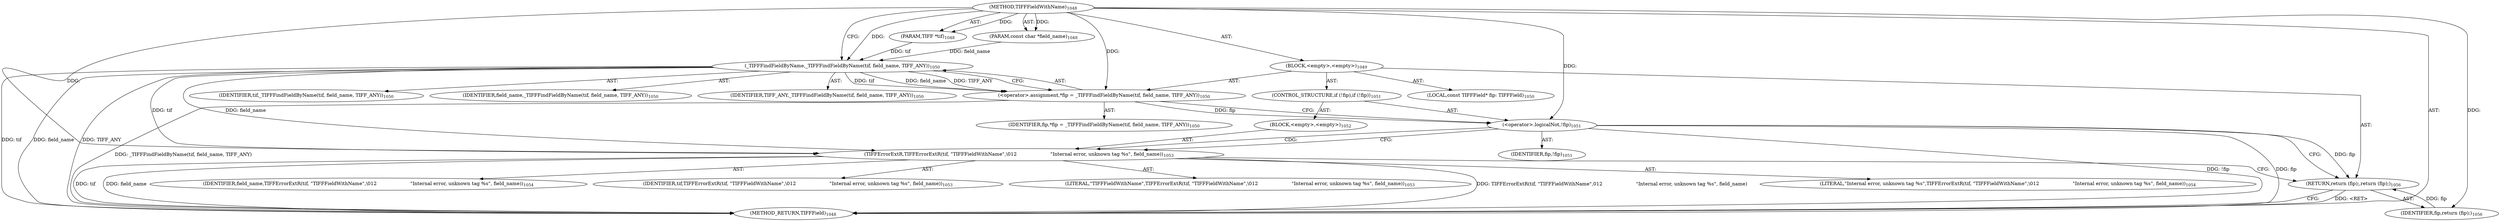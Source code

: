digraph "TIFFFieldWithName" {  
"27655" [label = <(METHOD,TIFFFieldWithName)<SUB>1048</SUB>> ]
"27656" [label = <(PARAM,TIFF *tif)<SUB>1048</SUB>> ]
"27657" [label = <(PARAM,const char *field_name)<SUB>1048</SUB>> ]
"27658" [label = <(BLOCK,&lt;empty&gt;,&lt;empty&gt;)<SUB>1049</SUB>> ]
"27659" [label = <(LOCAL,const TIFFField* fip: TIFFField)<SUB>1050</SUB>> ]
"27660" [label = <(&lt;operator&gt;.assignment,*fip = _TIFFFindFieldByName(tif, field_name, TIFF_ANY))<SUB>1050</SUB>> ]
"27661" [label = <(IDENTIFIER,fip,*fip = _TIFFFindFieldByName(tif, field_name, TIFF_ANY))<SUB>1050</SUB>> ]
"27662" [label = <(_TIFFFindFieldByName,_TIFFFindFieldByName(tif, field_name, TIFF_ANY))<SUB>1050</SUB>> ]
"27663" [label = <(IDENTIFIER,tif,_TIFFFindFieldByName(tif, field_name, TIFF_ANY))<SUB>1050</SUB>> ]
"27664" [label = <(IDENTIFIER,field_name,_TIFFFindFieldByName(tif, field_name, TIFF_ANY))<SUB>1050</SUB>> ]
"27665" [label = <(IDENTIFIER,TIFF_ANY,_TIFFFindFieldByName(tif, field_name, TIFF_ANY))<SUB>1050</SUB>> ]
"27666" [label = <(CONTROL_STRUCTURE,if (!fip),if (!fip))<SUB>1051</SUB>> ]
"27667" [label = <(&lt;operator&gt;.logicalNot,!fip)<SUB>1051</SUB>> ]
"27668" [label = <(IDENTIFIER,fip,!fip)<SUB>1051</SUB>> ]
"27669" [label = <(BLOCK,&lt;empty&gt;,&lt;empty&gt;)<SUB>1052</SUB>> ]
"27670" [label = <(TIFFErrorExtR,TIFFErrorExtR(tif, &quot;TIFFFieldWithName&quot;,\012                      &quot;Internal error, unknown tag %s&quot;, field_name))<SUB>1053</SUB>> ]
"27671" [label = <(IDENTIFIER,tif,TIFFErrorExtR(tif, &quot;TIFFFieldWithName&quot;,\012                      &quot;Internal error, unknown tag %s&quot;, field_name))<SUB>1053</SUB>> ]
"27672" [label = <(LITERAL,&quot;TIFFFieldWithName&quot;,TIFFErrorExtR(tif, &quot;TIFFFieldWithName&quot;,\012                      &quot;Internal error, unknown tag %s&quot;, field_name))<SUB>1053</SUB>> ]
"27673" [label = <(LITERAL,&quot;Internal error, unknown tag %s&quot;,TIFFErrorExtR(tif, &quot;TIFFFieldWithName&quot;,\012                      &quot;Internal error, unknown tag %s&quot;, field_name))<SUB>1054</SUB>> ]
"27674" [label = <(IDENTIFIER,field_name,TIFFErrorExtR(tif, &quot;TIFFFieldWithName&quot;,\012                      &quot;Internal error, unknown tag %s&quot;, field_name))<SUB>1054</SUB>> ]
"27675" [label = <(RETURN,return (fip);,return (fip);)<SUB>1056</SUB>> ]
"27676" [label = <(IDENTIFIER,fip,return (fip);)<SUB>1056</SUB>> ]
"27677" [label = <(METHOD_RETURN,TIFFField)<SUB>1048</SUB>> ]
  "27655" -> "27656"  [ label = "AST: "] 
  "27655" -> "27657"  [ label = "AST: "] 
  "27655" -> "27658"  [ label = "AST: "] 
  "27655" -> "27677"  [ label = "AST: "] 
  "27658" -> "27659"  [ label = "AST: "] 
  "27658" -> "27660"  [ label = "AST: "] 
  "27658" -> "27666"  [ label = "AST: "] 
  "27658" -> "27675"  [ label = "AST: "] 
  "27660" -> "27661"  [ label = "AST: "] 
  "27660" -> "27662"  [ label = "AST: "] 
  "27662" -> "27663"  [ label = "AST: "] 
  "27662" -> "27664"  [ label = "AST: "] 
  "27662" -> "27665"  [ label = "AST: "] 
  "27666" -> "27667"  [ label = "AST: "] 
  "27666" -> "27669"  [ label = "AST: "] 
  "27667" -> "27668"  [ label = "AST: "] 
  "27669" -> "27670"  [ label = "AST: "] 
  "27670" -> "27671"  [ label = "AST: "] 
  "27670" -> "27672"  [ label = "AST: "] 
  "27670" -> "27673"  [ label = "AST: "] 
  "27670" -> "27674"  [ label = "AST: "] 
  "27675" -> "27676"  [ label = "AST: "] 
  "27660" -> "27667"  [ label = "CFG: "] 
  "27675" -> "27677"  [ label = "CFG: "] 
  "27662" -> "27660"  [ label = "CFG: "] 
  "27667" -> "27670"  [ label = "CFG: "] 
  "27667" -> "27675"  [ label = "CFG: "] 
  "27670" -> "27675"  [ label = "CFG: "] 
  "27655" -> "27662"  [ label = "CFG: "] 
  "27675" -> "27677"  [ label = "DDG: &lt;RET&gt;"] 
  "27662" -> "27677"  [ label = "DDG: tif"] 
  "27662" -> "27677"  [ label = "DDG: field_name"] 
  "27660" -> "27677"  [ label = "DDG: _TIFFFindFieldByName(tif, field_name, TIFF_ANY)"] 
  "27667" -> "27677"  [ label = "DDG: fip"] 
  "27667" -> "27677"  [ label = "DDG: !fip"] 
  "27670" -> "27677"  [ label = "DDG: tif"] 
  "27670" -> "27677"  [ label = "DDG: field_name"] 
  "27670" -> "27677"  [ label = "DDG: TIFFErrorExtR(tif, &quot;TIFFFieldWithName&quot;,\012                      &quot;Internal error, unknown tag %s&quot;, field_name)"] 
  "27662" -> "27677"  [ label = "DDG: TIFF_ANY"] 
  "27655" -> "27656"  [ label = "DDG: "] 
  "27655" -> "27657"  [ label = "DDG: "] 
  "27662" -> "27660"  [ label = "DDG: tif"] 
  "27662" -> "27660"  [ label = "DDG: field_name"] 
  "27662" -> "27660"  [ label = "DDG: TIFF_ANY"] 
  "27676" -> "27675"  [ label = "DDG: fip"] 
  "27667" -> "27675"  [ label = "DDG: fip"] 
  "27655" -> "27660"  [ label = "DDG: "] 
  "27655" -> "27676"  [ label = "DDG: "] 
  "27656" -> "27662"  [ label = "DDG: tif"] 
  "27655" -> "27662"  [ label = "DDG: "] 
  "27657" -> "27662"  [ label = "DDG: field_name"] 
  "27660" -> "27667"  [ label = "DDG: fip"] 
  "27655" -> "27667"  [ label = "DDG: "] 
  "27662" -> "27670"  [ label = "DDG: tif"] 
  "27655" -> "27670"  [ label = "DDG: "] 
  "27662" -> "27670"  [ label = "DDG: field_name"] 
  "27667" -> "27670"  [ label = "CDG: "] 
}
